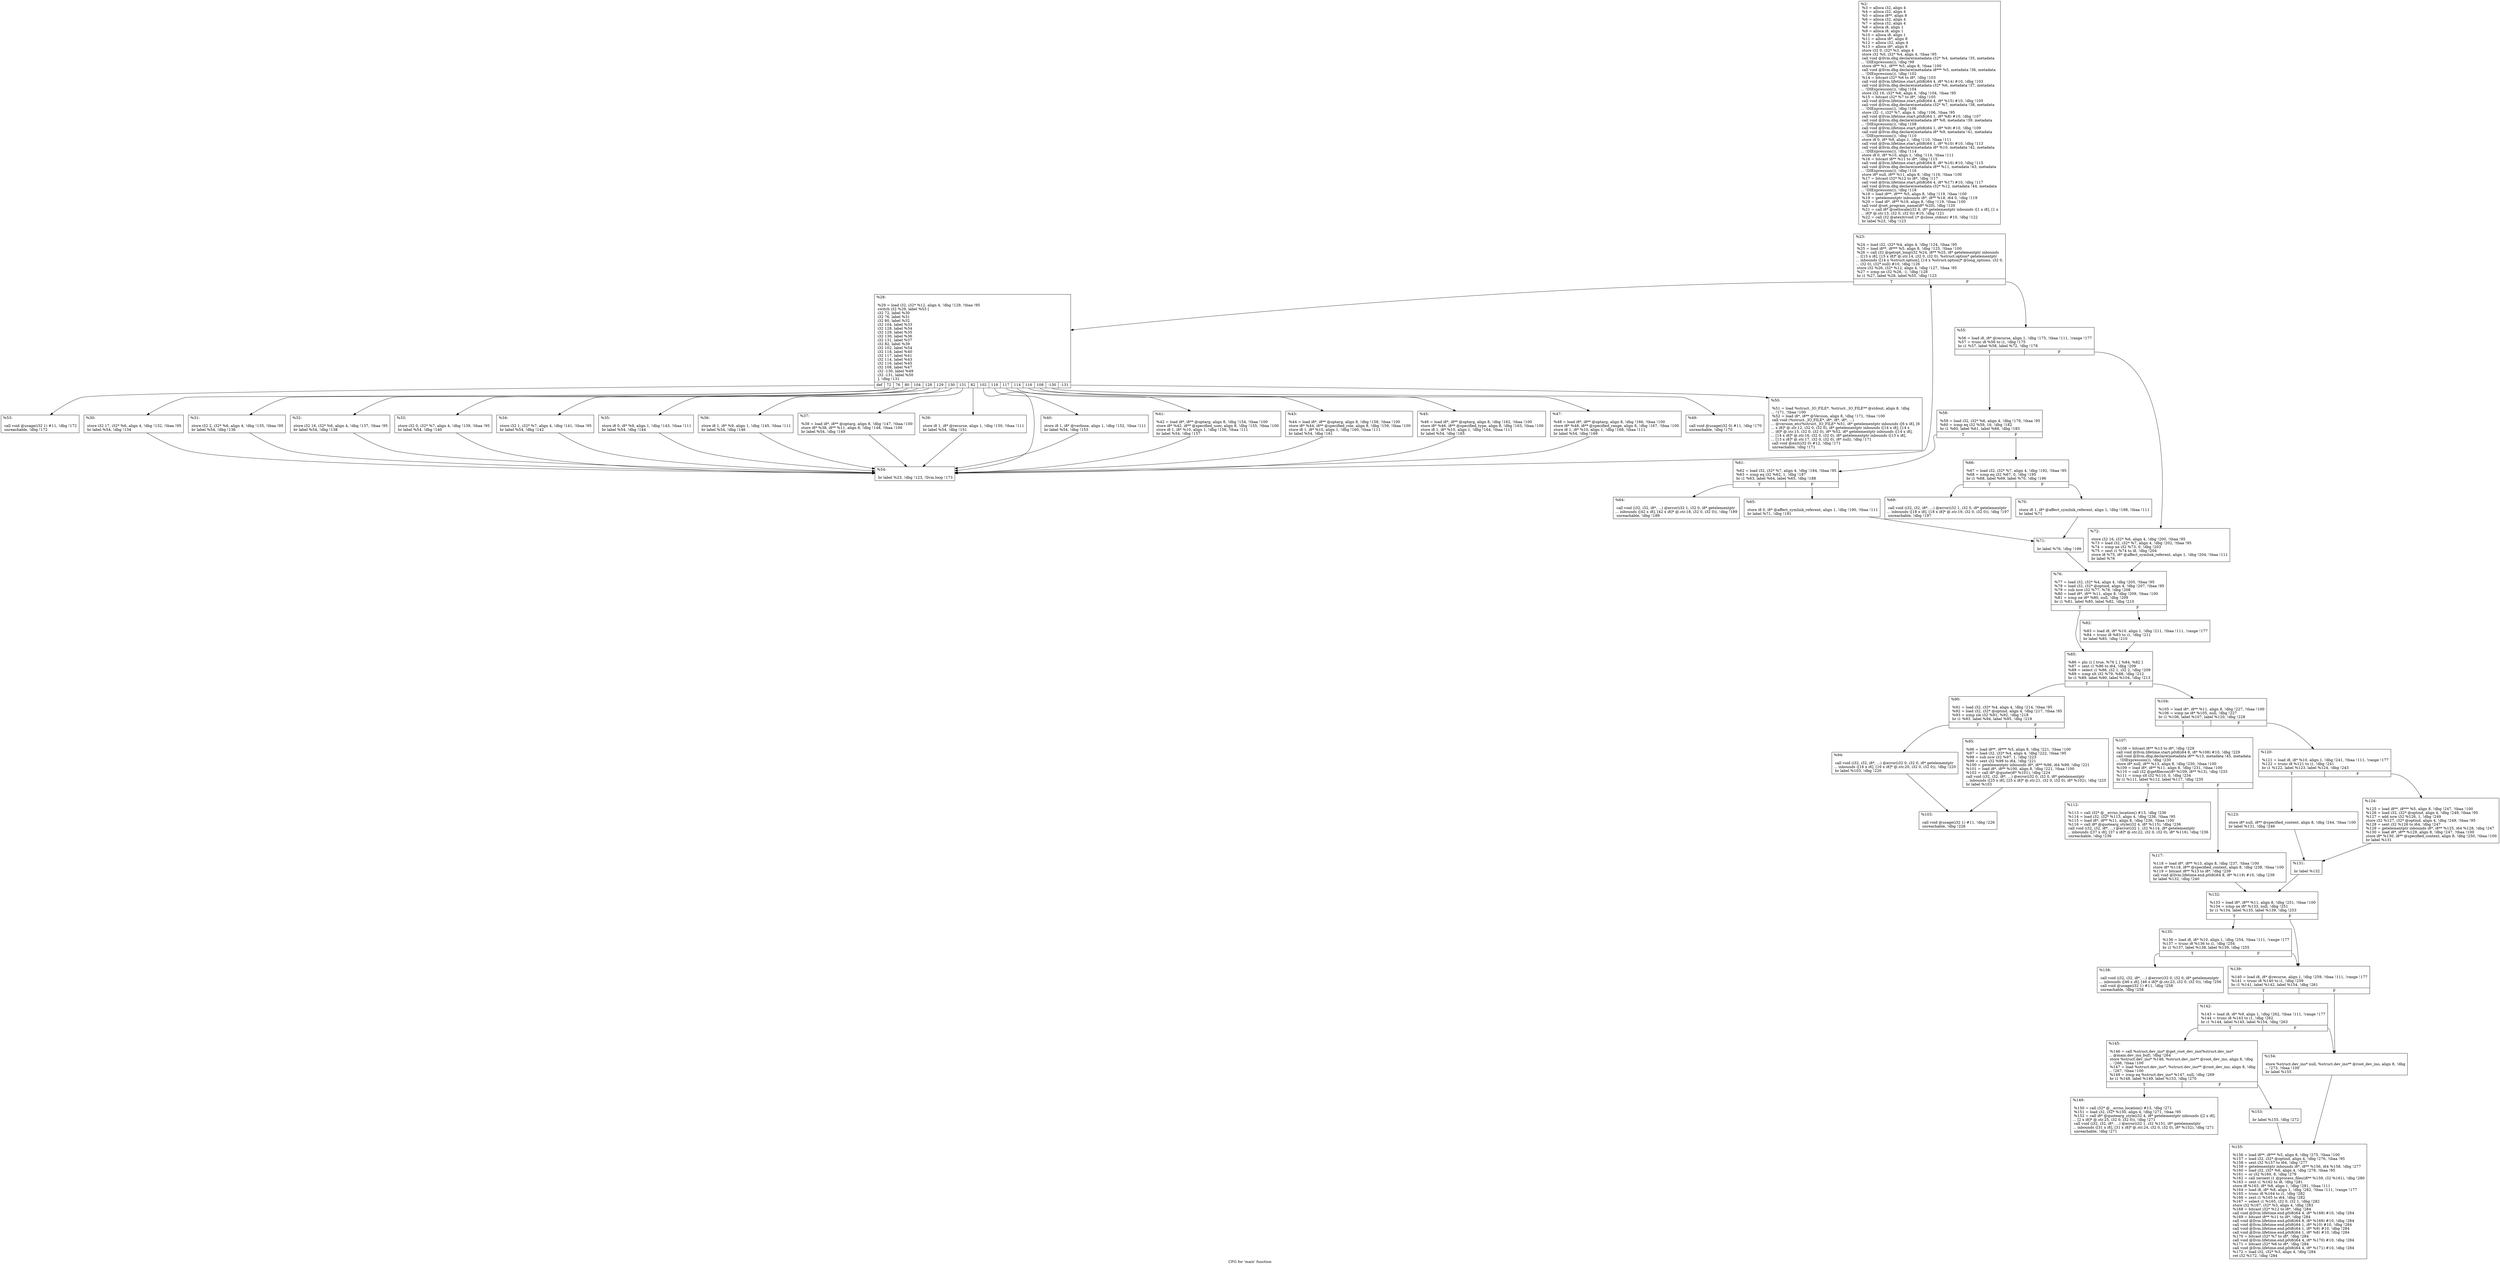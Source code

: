 digraph "CFG for 'main' function" {
	label="CFG for 'main' function";

	Node0x120d430 [shape=record,label="{%2:\l  %3 = alloca i32, align 4\l  %4 = alloca i32, align 4\l  %5 = alloca i8**, align 8\l  %6 = alloca i32, align 4\l  %7 = alloca i32, align 4\l  %8 = alloca i8, align 1\l  %9 = alloca i8, align 1\l  %10 = alloca i8, align 1\l  %11 = alloca i8*, align 8\l  %12 = alloca i32, align 4\l  %13 = alloca i8*, align 8\l  store i32 0, i32* %3, align 4\l  store i32 %0, i32* %4, align 4, !tbaa !95\l  call void @llvm.dbg.declare(metadata i32* %4, metadata !35, metadata\l... !DIExpression()), !dbg !99\l  store i8** %1, i8*** %5, align 8, !tbaa !100\l  call void @llvm.dbg.declare(metadata i8*** %5, metadata !36, metadata\l... !DIExpression()), !dbg !102\l  %14 = bitcast i32* %6 to i8*, !dbg !103\l  call void @llvm.lifetime.start.p0i8(i64 4, i8* %14) #10, !dbg !103\l  call void @llvm.dbg.declare(metadata i32* %6, metadata !37, metadata\l... !DIExpression()), !dbg !104\l  store i32 16, i32* %6, align 4, !dbg !104, !tbaa !95\l  %15 = bitcast i32* %7 to i8*, !dbg !105\l  call void @llvm.lifetime.start.p0i8(i64 4, i8* %15) #10, !dbg !105\l  call void @llvm.dbg.declare(metadata i32* %7, metadata !38, metadata\l... !DIExpression()), !dbg !106\l  store i32 -1, i32* %7, align 4, !dbg !106, !tbaa !95\l  call void @llvm.lifetime.start.p0i8(i64 1, i8* %8) #10, !dbg !107\l  call void @llvm.dbg.declare(metadata i8* %8, metadata !39, metadata\l... !DIExpression()), !dbg !108\l  call void @llvm.lifetime.start.p0i8(i64 1, i8* %9) #10, !dbg !109\l  call void @llvm.dbg.declare(metadata i8* %9, metadata !41, metadata\l... !DIExpression()), !dbg !110\l  store i8 0, i8* %9, align 1, !dbg !110, !tbaa !111\l  call void @llvm.lifetime.start.p0i8(i64 1, i8* %10) #10, !dbg !113\l  call void @llvm.dbg.declare(metadata i8* %10, metadata !42, metadata\l... !DIExpression()), !dbg !114\l  store i8 0, i8* %10, align 1, !dbg !114, !tbaa !111\l  %16 = bitcast i8** %11 to i8*, !dbg !115\l  call void @llvm.lifetime.start.p0i8(i64 8, i8* %16) #10, !dbg !115\l  call void @llvm.dbg.declare(metadata i8** %11, metadata !43, metadata\l... !DIExpression()), !dbg !116\l  store i8* null, i8** %11, align 8, !dbg !116, !tbaa !100\l  %17 = bitcast i32* %12 to i8*, !dbg !117\l  call void @llvm.lifetime.start.p0i8(i64 4, i8* %17) #10, !dbg !117\l  call void @llvm.dbg.declare(metadata i32* %12, metadata !44, metadata\l... !DIExpression()), !dbg !118\l  %18 = load i8**, i8*** %5, align 8, !dbg !119, !tbaa !100\l  %19 = getelementptr inbounds i8*, i8** %18, i64 0, !dbg !119\l  %20 = load i8*, i8** %19, align 8, !dbg !119, !tbaa !100\l  call void @set_program_name(i8* %20), !dbg !120\l  %21 = call i8* @setlocale(i32 6, i8* getelementptr inbounds ([1 x i8], [1 x\l... i8]* @.str.13, i32 0, i32 0)) #10, !dbg !121\l  %22 = call i32 @atexit(void ()* @close_stdout) #10, !dbg !122\l  br label %23, !dbg !123\l}"];
	Node0x120d430 -> Node0x120d650;
	Node0x120d650 [shape=record,label="{%23:\l\l  %24 = load i32, i32* %4, align 4, !dbg !124, !tbaa !95\l  %25 = load i8**, i8*** %5, align 8, !dbg !125, !tbaa !100\l  %26 = call i32 @getopt_long(i32 %24, i8** %25, i8* getelementptr inbounds\l... ([15 x i8], [15 x i8]* @.str.14, i32 0, i32 0), %struct.option* getelementptr\l... inbounds ([14 x %struct.option], [14 x %struct.option]* @long_options, i32 0,\l... i32 0), i32* null) #10, !dbg !126\l  store i32 %26, i32* %12, align 4, !dbg !127, !tbaa !95\l  %27 = icmp ne i32 %26, -1, !dbg !128\l  br i1 %27, label %28, label %55, !dbg !123\l|{<s0>T|<s1>F}}"];
	Node0x120d650:s0 -> Node0x120d6a0;
	Node0x120d650:s1 -> Node0x120dc90;
	Node0x120d6a0 [shape=record,label="{%28:\l\l  %29 = load i32, i32* %12, align 4, !dbg !129, !tbaa !95\l  switch i32 %29, label %53 [\l    i32 72, label %30\l    i32 76, label %31\l    i32 80, label %32\l    i32 104, label %33\l    i32 128, label %34\l    i32 129, label %35\l    i32 130, label %36\l    i32 131, label %37\l    i32 82, label %39\l    i32 102, label %54\l    i32 118, label %40\l    i32 117, label %41\l    i32 114, label %43\l    i32 116, label %45\l    i32 108, label %47\l    i32 -130, label %49\l    i32 -131, label %50\l  ], !dbg !131\l|{<s0>def|<s1>72|<s2>76|<s3>80|<s4>104|<s5>128|<s6>129|<s7>130|<s8>131|<s9>82|<s10>102|<s11>118|<s12>117|<s13>114|<s14>116|<s15>108|<s16>-130|<s17>-131}}"];
	Node0x120d6a0:s0 -> Node0x120dbf0;
	Node0x120d6a0:s1 -> Node0x120d6f0;
	Node0x120d6a0:s2 -> Node0x120d740;
	Node0x120d6a0:s3 -> Node0x120d790;
	Node0x120d6a0:s4 -> Node0x120d7e0;
	Node0x120d6a0:s5 -> Node0x120d830;
	Node0x120d6a0:s6 -> Node0x120d880;
	Node0x120d6a0:s7 -> Node0x120d8d0;
	Node0x120d6a0:s8 -> Node0x120d920;
	Node0x120d6a0:s9 -> Node0x120d970;
	Node0x120d6a0:s10 -> Node0x120dc40;
	Node0x120d6a0:s11 -> Node0x120d9c0;
	Node0x120d6a0:s12 -> Node0x120da10;
	Node0x120d6a0:s13 -> Node0x120da60;
	Node0x120d6a0:s14 -> Node0x120dab0;
	Node0x120d6a0:s15 -> Node0x120db00;
	Node0x120d6a0:s16 -> Node0x120db50;
	Node0x120d6a0:s17 -> Node0x120dba0;
	Node0x120d6f0 [shape=record,label="{%30:\l\l  store i32 17, i32* %6, align 4, !dbg !132, !tbaa !95\l  br label %54, !dbg !134\l}"];
	Node0x120d6f0 -> Node0x120dc40;
	Node0x120d740 [shape=record,label="{%31:\l\l  store i32 2, i32* %6, align 4, !dbg !135, !tbaa !95\l  br label %54, !dbg !136\l}"];
	Node0x120d740 -> Node0x120dc40;
	Node0x120d790 [shape=record,label="{%32:\l\l  store i32 16, i32* %6, align 4, !dbg !137, !tbaa !95\l  br label %54, !dbg !138\l}"];
	Node0x120d790 -> Node0x120dc40;
	Node0x120d7e0 [shape=record,label="{%33:\l\l  store i32 0, i32* %7, align 4, !dbg !139, !tbaa !95\l  br label %54, !dbg !140\l}"];
	Node0x120d7e0 -> Node0x120dc40;
	Node0x120d830 [shape=record,label="{%34:\l\l  store i32 1, i32* %7, align 4, !dbg !141, !tbaa !95\l  br label %54, !dbg !142\l}"];
	Node0x120d830 -> Node0x120dc40;
	Node0x120d880 [shape=record,label="{%35:\l\l  store i8 0, i8* %9, align 1, !dbg !143, !tbaa !111\l  br label %54, !dbg !144\l}"];
	Node0x120d880 -> Node0x120dc40;
	Node0x120d8d0 [shape=record,label="{%36:\l\l  store i8 1, i8* %9, align 1, !dbg !145, !tbaa !111\l  br label %54, !dbg !146\l}"];
	Node0x120d8d0 -> Node0x120dc40;
	Node0x120d920 [shape=record,label="{%37:\l\l  %38 = load i8*, i8** @optarg, align 8, !dbg !147, !tbaa !100\l  store i8* %38, i8** %11, align 8, !dbg !148, !tbaa !100\l  br label %54, !dbg !149\l}"];
	Node0x120d920 -> Node0x120dc40;
	Node0x120d970 [shape=record,label="{%39:\l\l  store i8 1, i8* @recurse, align 1, !dbg !150, !tbaa !111\l  br label %54, !dbg !151\l}"];
	Node0x120d970 -> Node0x120dc40;
	Node0x120d9c0 [shape=record,label="{%40:\l\l  store i8 1, i8* @verbose, align 1, !dbg !152, !tbaa !111\l  br label %54, !dbg !153\l}"];
	Node0x120d9c0 -> Node0x120dc40;
	Node0x120da10 [shape=record,label="{%41:\l\l  %42 = load i8*, i8** @optarg, align 8, !dbg !154, !tbaa !100\l  store i8* %42, i8** @specified_user, align 8, !dbg !155, !tbaa !100\l  store i8 1, i8* %10, align 1, !dbg !156, !tbaa !111\l  br label %54, !dbg !157\l}"];
	Node0x120da10 -> Node0x120dc40;
	Node0x120da60 [shape=record,label="{%43:\l\l  %44 = load i8*, i8** @optarg, align 8, !dbg !158, !tbaa !100\l  store i8* %44, i8** @specified_role, align 8, !dbg !159, !tbaa !100\l  store i8 1, i8* %10, align 1, !dbg !160, !tbaa !111\l  br label %54, !dbg !161\l}"];
	Node0x120da60 -> Node0x120dc40;
	Node0x120dab0 [shape=record,label="{%45:\l\l  %46 = load i8*, i8** @optarg, align 8, !dbg !162, !tbaa !100\l  store i8* %46, i8** @specified_type, align 8, !dbg !163, !tbaa !100\l  store i8 1, i8* %10, align 1, !dbg !164, !tbaa !111\l  br label %54, !dbg !165\l}"];
	Node0x120dab0 -> Node0x120dc40;
	Node0x120db00 [shape=record,label="{%47:\l\l  %48 = load i8*, i8** @optarg, align 8, !dbg !166, !tbaa !100\l  store i8* %48, i8** @specified_range, align 8, !dbg !167, !tbaa !100\l  store i8 1, i8* %10, align 1, !dbg !168, !tbaa !111\l  br label %54, !dbg !169\l}"];
	Node0x120db00 -> Node0x120dc40;
	Node0x120db50 [shape=record,label="{%49:\l\l  call void @usage(i32 0) #11, !dbg !170\l  unreachable, !dbg !170\l}"];
	Node0x120dba0 [shape=record,label="{%50:\l\l  %51 = load %struct._IO_FILE*, %struct._IO_FILE** @stdout, align 8, !dbg\l... !171, !tbaa !100\l  %52 = load i8*, i8** @Version, align 8, !dbg !171, !tbaa !100\l  call void (%struct._IO_FILE*, i8*, i8*, i8*, ...)\l... @version_etc(%struct._IO_FILE* %51, i8* getelementptr inbounds ([6 x i8], [6\l... x i8]* @.str.12, i32 0, i32 0), i8* getelementptr inbounds ([14 x i8], [14 x\l... i8]* @.str.15, i32 0, i32 0), i8* %52, i8* getelementptr inbounds ([14 x i8],\l... [14 x i8]* @.str.16, i32 0, i32 0), i8* getelementptr inbounds ([13 x i8],\l... [13 x i8]* @.str.17, i32 0, i32 0), i8* null), !dbg !171\l  call void @exit(i32 0) #12, !dbg !171\l  unreachable, !dbg !171\l}"];
	Node0x120dbf0 [shape=record,label="{%53:\l\l  call void @usage(i32 1) #11, !dbg !172\l  unreachable, !dbg !172\l}"];
	Node0x120dc40 [shape=record,label="{%54:\l\l  br label %23, !dbg !123, !llvm.loop !173\l}"];
	Node0x120dc40 -> Node0x120d650;
	Node0x120dc90 [shape=record,label="{%55:\l\l  %56 = load i8, i8* @recurse, align 1, !dbg !175, !tbaa !111, !range !177\l  %57 = trunc i8 %56 to i1, !dbg !175\l  br i1 %57, label %58, label %72, !dbg !178\l|{<s0>T|<s1>F}}"];
	Node0x120dc90:s0 -> Node0x120dce0;
	Node0x120dc90:s1 -> Node0x120df60;
	Node0x120dce0 [shape=record,label="{%58:\l\l  %59 = load i32, i32* %6, align 4, !dbg !179, !tbaa !95\l  %60 = icmp eq i32 %59, 16, !dbg !182\l  br i1 %60, label %61, label %66, !dbg !183\l|{<s0>T|<s1>F}}"];
	Node0x120dce0:s0 -> Node0x120dd30;
	Node0x120dce0:s1 -> Node0x120de20;
	Node0x120dd30 [shape=record,label="{%61:\l\l  %62 = load i32, i32* %7, align 4, !dbg !184, !tbaa !95\l  %63 = icmp eq i32 %62, 1, !dbg !187\l  br i1 %63, label %64, label %65, !dbg !188\l|{<s0>T|<s1>F}}"];
	Node0x120dd30:s0 -> Node0x120dd80;
	Node0x120dd30:s1 -> Node0x120ddd0;
	Node0x120dd80 [shape=record,label="{%64:\l\l  call void (i32, i32, i8*, ...) @error(i32 1, i32 0, i8* getelementptr\l... inbounds ([42 x i8], [42 x i8]* @.str.18, i32 0, i32 0)), !dbg !189\l  unreachable, !dbg !189\l}"];
	Node0x120ddd0 [shape=record,label="{%65:\l\l  store i8 0, i8* @affect_symlink_referent, align 1, !dbg !190, !tbaa !111\l  br label %71, !dbg !191\l}"];
	Node0x120ddd0 -> Node0x120df10;
	Node0x120de20 [shape=record,label="{%66:\l\l  %67 = load i32, i32* %7, align 4, !dbg !192, !tbaa !95\l  %68 = icmp eq i32 %67, 0, !dbg !195\l  br i1 %68, label %69, label %70, !dbg !196\l|{<s0>T|<s1>F}}"];
	Node0x120de20:s0 -> Node0x120de70;
	Node0x120de20:s1 -> Node0x120dec0;
	Node0x120de70 [shape=record,label="{%69:\l\l  call void (i32, i32, i8*, ...) @error(i32 1, i32 0, i8* getelementptr\l... inbounds ([18 x i8], [18 x i8]* @.str.19, i32 0, i32 0)), !dbg !197\l  unreachable, !dbg !197\l}"];
	Node0x120dec0 [shape=record,label="{%70:\l\l  store i8 1, i8* @affect_symlink_referent, align 1, !dbg !198, !tbaa !111\l  br label %71\l}"];
	Node0x120dec0 -> Node0x120df10;
	Node0x120df10 [shape=record,label="{%71:\l\l  br label %76, !dbg !199\l}"];
	Node0x120df10 -> Node0x120dfb0;
	Node0x120df60 [shape=record,label="{%72:\l\l  store i32 16, i32* %6, align 4, !dbg !200, !tbaa !95\l  %73 = load i32, i32* %7, align 4, !dbg !202, !tbaa !95\l  %74 = icmp ne i32 %73, 0, !dbg !203\l  %75 = zext i1 %74 to i8, !dbg !204\l  store i8 %75, i8* @affect_symlink_referent, align 1, !dbg !204, !tbaa !111\l  br label %76\l}"];
	Node0x120df60 -> Node0x120dfb0;
	Node0x120dfb0 [shape=record,label="{%76:\l\l  %77 = load i32, i32* %4, align 4, !dbg !205, !tbaa !95\l  %78 = load i32, i32* @optind, align 4, !dbg !207, !tbaa !95\l  %79 = sub nsw i32 %77, %78, !dbg !208\l  %80 = load i8*, i8** %11, align 8, !dbg !209, !tbaa !100\l  %81 = icmp ne i8* %80, null, !dbg !209\l  br i1 %81, label %85, label %82, !dbg !210\l|{<s0>T|<s1>F}}"];
	Node0x120dfb0:s0 -> Node0x120e050;
	Node0x120dfb0:s1 -> Node0x120e000;
	Node0x120e000 [shape=record,label="{%82:\l\l  %83 = load i8, i8* %10, align 1, !dbg !211, !tbaa !111, !range !177\l  %84 = trunc i8 %83 to i1, !dbg !211\l  br label %85, !dbg !210\l}"];
	Node0x120e000 -> Node0x120e050;
	Node0x120e050 [shape=record,label="{%85:\l\l  %86 = phi i1 [ true, %76 ], [ %84, %82 ]\l  %87 = zext i1 %86 to i64, !dbg !209\l  %88 = select i1 %86, i32 1, i32 2, !dbg !209\l  %89 = icmp slt i32 %79, %88, !dbg !212\l  br i1 %89, label %90, label %104, !dbg !213\l|{<s0>T|<s1>F}}"];
	Node0x120e050:s0 -> Node0x120e0a0;
	Node0x120e050:s1 -> Node0x120e1e0;
	Node0x120e0a0 [shape=record,label="{%90:\l\l  %91 = load i32, i32* %4, align 4, !dbg !214, !tbaa !95\l  %92 = load i32, i32* @optind, align 4, !dbg !217, !tbaa !95\l  %93 = icmp sle i32 %91, %92, !dbg !218\l  br i1 %93, label %94, label %95, !dbg !219\l|{<s0>T|<s1>F}}"];
	Node0x120e0a0:s0 -> Node0x120e0f0;
	Node0x120e0a0:s1 -> Node0x120e140;
	Node0x120e0f0 [shape=record,label="{%94:\l\l  call void (i32, i32, i8*, ...) @error(i32 0, i32 0, i8* getelementptr\l... inbounds ([16 x i8], [16 x i8]* @.str.20, i32 0, i32 0)), !dbg !220\l  br label %103, !dbg !220\l}"];
	Node0x120e0f0 -> Node0x120e190;
	Node0x120e140 [shape=record,label="{%95:\l\l  %96 = load i8**, i8*** %5, align 8, !dbg !221, !tbaa !100\l  %97 = load i32, i32* %4, align 4, !dbg !222, !tbaa !95\l  %98 = sub nsw i32 %97, 1, !dbg !223\l  %99 = sext i32 %98 to i64, !dbg !221\l  %100 = getelementptr inbounds i8*, i8** %96, i64 %99, !dbg !221\l  %101 = load i8*, i8** %100, align 8, !dbg !221, !tbaa !100\l  %102 = call i8* @quote(i8* %101), !dbg !224\l  call void (i32, i32, i8*, ...) @error(i32 0, i32 0, i8* getelementptr\l... inbounds ([25 x i8], [25 x i8]* @.str.21, i32 0, i32 0), i8* %102), !dbg !225\l  br label %103\l}"];
	Node0x120e140 -> Node0x120e190;
	Node0x120e190 [shape=record,label="{%103:\l\l  call void @usage(i32 1) #11, !dbg !226\l  unreachable, !dbg !226\l}"];
	Node0x120e1e0 [shape=record,label="{%104:\l\l  %105 = load i8*, i8** %11, align 8, !dbg !227, !tbaa !100\l  %106 = icmp ne i8* %105, null, !dbg !227\l  br i1 %106, label %107, label %120, !dbg !228\l|{<s0>T|<s1>F}}"];
	Node0x120e1e0:s0 -> Node0x120e230;
	Node0x120e1e0:s1 -> Node0x120e320;
	Node0x120e230 [shape=record,label="{%107:\l\l  %108 = bitcast i8** %13 to i8*, !dbg !229\l  call void @llvm.lifetime.start.p0i8(i64 8, i8* %108) #10, !dbg !229\l  call void @llvm.dbg.declare(metadata i8** %13, metadata !45, metadata\l... !DIExpression()), !dbg !230\l  store i8* null, i8** %13, align 8, !dbg !230, !tbaa !100\l  %109 = load i8*, i8** %11, align 8, !dbg !231, !tbaa !100\l  %110 = call i32 @getfilecon(i8* %109, i8** %13), !dbg !233\l  %111 = icmp slt i32 %110, 0, !dbg !234\l  br i1 %111, label %112, label %117, !dbg !235\l|{<s0>T|<s1>F}}"];
	Node0x120e230:s0 -> Node0x120e280;
	Node0x120e230:s1 -> Node0x120e2d0;
	Node0x120e280 [shape=record,label="{%112:\l\l  %113 = call i32* @__errno_location() #13, !dbg !236\l  %114 = load i32, i32* %113, align 4, !dbg !236, !tbaa !95\l  %115 = load i8*, i8** %11, align 8, !dbg !236, !tbaa !100\l  %116 = call i8* @quotearg_style(i32 4, i8* %115), !dbg !236\l  call void (i32, i32, i8*, ...) @error(i32 1, i32 %114, i8* getelementptr\l... inbounds ([37 x i8], [37 x i8]* @.str.22, i32 0, i32 0), i8* %116), !dbg !236\l  unreachable, !dbg !236\l}"];
	Node0x120e2d0 [shape=record,label="{%117:\l\l  %118 = load i8*, i8** %13, align 8, !dbg !237, !tbaa !100\l  store i8* %118, i8** @specified_context, align 8, !dbg !238, !tbaa !100\l  %119 = bitcast i8** %13 to i8*, !dbg !239\l  call void @llvm.lifetime.end.p0i8(i64 8, i8* %119) #10, !dbg !239\l  br label %132, !dbg !240\l}"];
	Node0x120e2d0 -> Node0x120e460;
	Node0x120e320 [shape=record,label="{%120:\l\l  %121 = load i8, i8* %10, align 1, !dbg !241, !tbaa !111, !range !177\l  %122 = trunc i8 %121 to i1, !dbg !241\l  br i1 %122, label %123, label %124, !dbg !243\l|{<s0>T|<s1>F}}"];
	Node0x120e320:s0 -> Node0x120e370;
	Node0x120e320:s1 -> Node0x120e3c0;
	Node0x120e370 [shape=record,label="{%123:\l\l  store i8* null, i8** @specified_context, align 8, !dbg !244, !tbaa !100\l  br label %131, !dbg !246\l}"];
	Node0x120e370 -> Node0x120e410;
	Node0x120e3c0 [shape=record,label="{%124:\l\l  %125 = load i8**, i8*** %5, align 8, !dbg !247, !tbaa !100\l  %126 = load i32, i32* @optind, align 4, !dbg !249, !tbaa !95\l  %127 = add nsw i32 %126, 1, !dbg !249\l  store i32 %127, i32* @optind, align 4, !dbg !249, !tbaa !95\l  %128 = sext i32 %126 to i64, !dbg !247\l  %129 = getelementptr inbounds i8*, i8** %125, i64 %128, !dbg !247\l  %130 = load i8*, i8** %129, align 8, !dbg !247, !tbaa !100\l  store i8* %130, i8** @specified_context, align 8, !dbg !250, !tbaa !100\l  br label %131\l}"];
	Node0x120e3c0 -> Node0x120e410;
	Node0x120e410 [shape=record,label="{%131:\l\l  br label %132\l}"];
	Node0x120e410 -> Node0x120e460;
	Node0x120e460 [shape=record,label="{%132:\l\l  %133 = load i8*, i8** %11, align 8, !dbg !251, !tbaa !100\l  %134 = icmp ne i8* %133, null, !dbg !251\l  br i1 %134, label %135, label %139, !dbg !253\l|{<s0>T|<s1>F}}"];
	Node0x120e460:s0 -> Node0x120e4b0;
	Node0x120e460:s1 -> Node0x120e550;
	Node0x120e4b0 [shape=record,label="{%135:\l\l  %136 = load i8, i8* %10, align 1, !dbg !254, !tbaa !111, !range !177\l  %137 = trunc i8 %136 to i1, !dbg !254\l  br i1 %137, label %138, label %139, !dbg !255\l|{<s0>T|<s1>F}}"];
	Node0x120e4b0:s0 -> Node0x120e500;
	Node0x120e4b0:s1 -> Node0x120e550;
	Node0x120e500 [shape=record,label="{%138:\l\l  call void (i32, i32, i8*, ...) @error(i32 0, i32 0, i8* getelementptr\l... inbounds ([46 x i8], [46 x i8]* @.str.23, i32 0, i32 0)), !dbg !256\l  call void @usage(i32 1) #11, !dbg !258\l  unreachable, !dbg !258\l}"];
	Node0x120e550 [shape=record,label="{%139:\l\l  %140 = load i8, i8* @recurse, align 1, !dbg !259, !tbaa !111, !range !177\l  %141 = trunc i8 %140 to i1, !dbg !259\l  br i1 %141, label %142, label %154, !dbg !261\l|{<s0>T|<s1>F}}"];
	Node0x120e550:s0 -> Node0x120e5a0;
	Node0x120e550:s1 -> Node0x120e6e0;
	Node0x120e5a0 [shape=record,label="{%142:\l\l  %143 = load i8, i8* %9, align 1, !dbg !262, !tbaa !111, !range !177\l  %144 = trunc i8 %143 to i1, !dbg !262\l  br i1 %144, label %145, label %154, !dbg !263\l|{<s0>T|<s1>F}}"];
	Node0x120e5a0:s0 -> Node0x120e5f0;
	Node0x120e5a0:s1 -> Node0x120e6e0;
	Node0x120e5f0 [shape=record,label="{%145:\l\l  %146 = call %struct.dev_ino* @get_root_dev_ino(%struct.dev_ino*\l... @main.dev_ino_buf), !dbg !264\l  store %struct.dev_ino* %146, %struct.dev_ino** @root_dev_ino, align 8, !dbg\l... !266, !tbaa !100\l  %147 = load %struct.dev_ino*, %struct.dev_ino** @root_dev_ino, align 8, !dbg\l... !267, !tbaa !100\l  %148 = icmp eq %struct.dev_ino* %147, null, !dbg !269\l  br i1 %148, label %149, label %153, !dbg !270\l|{<s0>T|<s1>F}}"];
	Node0x120e5f0:s0 -> Node0x120e640;
	Node0x120e5f0:s1 -> Node0x120e690;
	Node0x120e640 [shape=record,label="{%149:\l\l  %150 = call i32* @__errno_location() #13, !dbg !271\l  %151 = load i32, i32* %150, align 4, !dbg !271, !tbaa !95\l  %152 = call i8* @quotearg_style(i32 4, i8* getelementptr inbounds ([2 x i8],\l... [2 x i8]* @.str.25, i32 0, i32 0)), !dbg !271\l  call void (i32, i32, i8*, ...) @error(i32 1, i32 %151, i8* getelementptr\l... inbounds ([31 x i8], [31 x i8]* @.str.24, i32 0, i32 0), i8* %152), !dbg !271\l  unreachable, !dbg !271\l}"];
	Node0x120e690 [shape=record,label="{%153:\l\l  br label %155, !dbg !272\l}"];
	Node0x120e690 -> Node0x120e730;
	Node0x120e6e0 [shape=record,label="{%154:\l\l  store %struct.dev_ino* null, %struct.dev_ino** @root_dev_ino, align 8, !dbg\l... !273, !tbaa !100\l  br label %155\l}"];
	Node0x120e6e0 -> Node0x120e730;
	Node0x120e730 [shape=record,label="{%155:\l\l  %156 = load i8**, i8*** %5, align 8, !dbg !275, !tbaa !100\l  %157 = load i32, i32* @optind, align 4, !dbg !276, !tbaa !95\l  %158 = sext i32 %157 to i64, !dbg !277\l  %159 = getelementptr inbounds i8*, i8** %156, i64 %158, !dbg !277\l  %160 = load i32, i32* %6, align 4, !dbg !278, !tbaa !95\l  %161 = or i32 %160, 8, !dbg !279\l  %162 = call zeroext i1 @process_files(i8** %159, i32 %161), !dbg !280\l  %163 = zext i1 %162 to i8, !dbg !281\l  store i8 %163, i8* %8, align 1, !dbg !281, !tbaa !111\l  %164 = load i8, i8* %8, align 1, !dbg !282, !tbaa !111, !range !177\l  %165 = trunc i8 %164 to i1, !dbg !282\l  %166 = zext i1 %165 to i64, !dbg !282\l  %167 = select i1 %165, i32 0, i32 1, !dbg !282\l  store i32 %167, i32* %3, align 4, !dbg !283\l  %168 = bitcast i32* %12 to i8*, !dbg !284\l  call void @llvm.lifetime.end.p0i8(i64 4, i8* %168) #10, !dbg !284\l  %169 = bitcast i8** %11 to i8*, !dbg !284\l  call void @llvm.lifetime.end.p0i8(i64 8, i8* %169) #10, !dbg !284\l  call void @llvm.lifetime.end.p0i8(i64 1, i8* %10) #10, !dbg !284\l  call void @llvm.lifetime.end.p0i8(i64 1, i8* %9) #10, !dbg !284\l  call void @llvm.lifetime.end.p0i8(i64 1, i8* %8) #10, !dbg !284\l  %170 = bitcast i32* %7 to i8*, !dbg !284\l  call void @llvm.lifetime.end.p0i8(i64 4, i8* %170) #10, !dbg !284\l  %171 = bitcast i32* %6 to i8*, !dbg !284\l  call void @llvm.lifetime.end.p0i8(i64 4, i8* %171) #10, !dbg !284\l  %172 = load i32, i32* %3, align 4, !dbg !284\l  ret i32 %172, !dbg !284\l}"];
}
